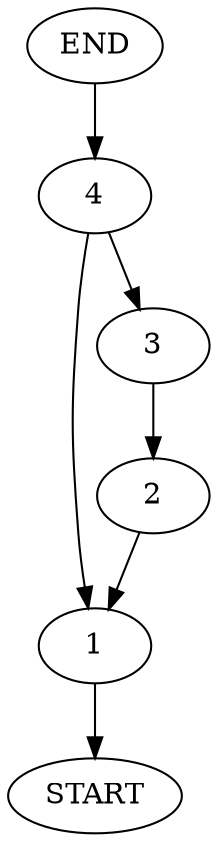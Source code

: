digraph {
    "1" -> "START"
    "2" -> "1"
    "3" -> "2"
    "4" -> "1"
    "4" -> "3"
    "END" -> "4"
}